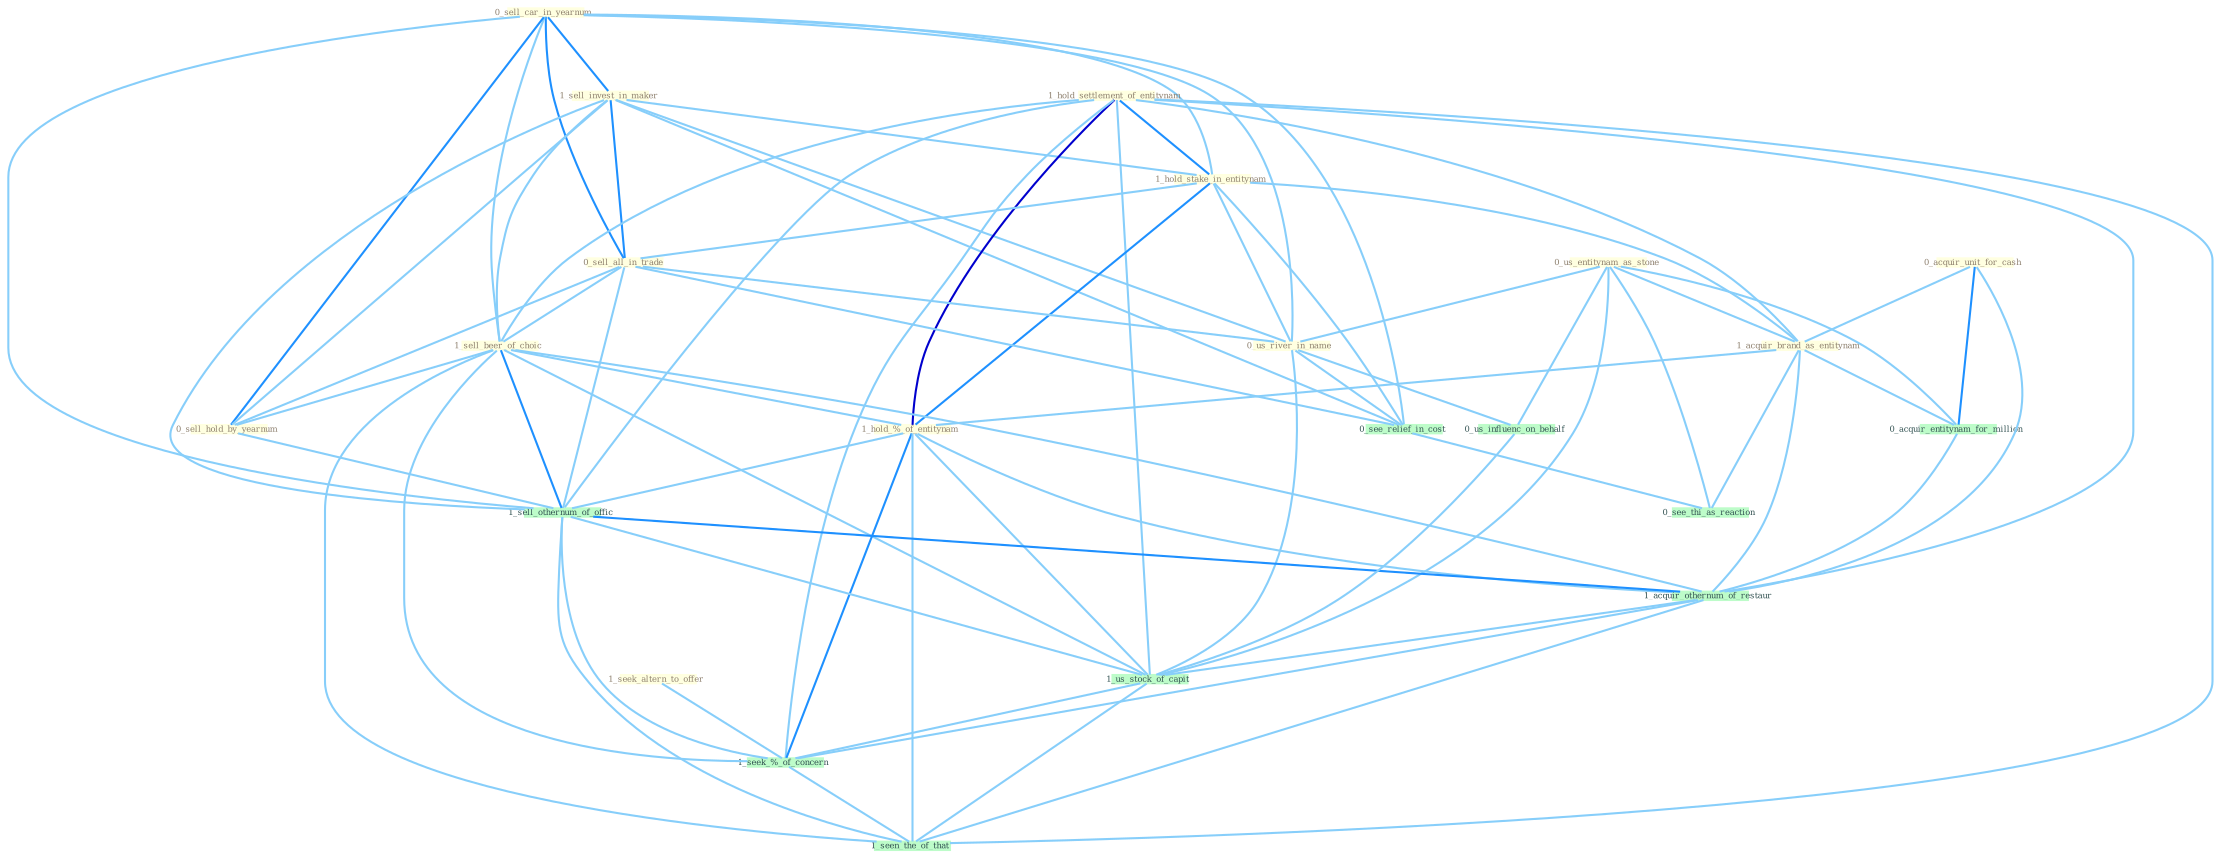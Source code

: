 Graph G{ 
    node
    [shape=polygon,style=filled,width=.5,height=.06,color="#BDFCC9",fixedsize=true,fontsize=4,
    fontcolor="#2f4f4f"];
    {node
    [color="#ffffe0", fontcolor="#8b7d6b"] "0_sell_car_in_yearnum " "1_sell_invest_in_maker " "0_us_entitynam_as_stone " "1_hold_settlement_of_entitynam " "1_seek_altern_to_offer " "1_hold_stake_in_entitynam " "0_acquir_unit_for_cash " "0_sell_all_in_trade " "1_sell_beer_of_choic " "0_us_river_in_name " "1_acquir_brand_as_entitynam " "0_sell_hold_by_yearnum " "1_hold_%_of_entitynam "}
{node [color="#fff0f5", fontcolor="#b22222"]}
edge [color="#B0E2FF"];

	"0_sell_car_in_yearnum " -- "1_sell_invest_in_maker " [w="2", color="#1e90ff" , len=0.8];
	"0_sell_car_in_yearnum " -- "1_hold_stake_in_entitynam " [w="1", color="#87cefa" ];
	"0_sell_car_in_yearnum " -- "0_sell_all_in_trade " [w="2", color="#1e90ff" , len=0.8];
	"0_sell_car_in_yearnum " -- "1_sell_beer_of_choic " [w="1", color="#87cefa" ];
	"0_sell_car_in_yearnum " -- "0_us_river_in_name " [w="1", color="#87cefa" ];
	"0_sell_car_in_yearnum " -- "0_sell_hold_by_yearnum " [w="2", color="#1e90ff" , len=0.8];
	"0_sell_car_in_yearnum " -- "1_sell_othernum_of_offic " [w="1", color="#87cefa" ];
	"0_sell_car_in_yearnum " -- "0_see_relief_in_cost " [w="1", color="#87cefa" ];
	"1_sell_invest_in_maker " -- "1_hold_stake_in_entitynam " [w="1", color="#87cefa" ];
	"1_sell_invest_in_maker " -- "0_sell_all_in_trade " [w="2", color="#1e90ff" , len=0.8];
	"1_sell_invest_in_maker " -- "1_sell_beer_of_choic " [w="1", color="#87cefa" ];
	"1_sell_invest_in_maker " -- "0_us_river_in_name " [w="1", color="#87cefa" ];
	"1_sell_invest_in_maker " -- "0_sell_hold_by_yearnum " [w="1", color="#87cefa" ];
	"1_sell_invest_in_maker " -- "1_sell_othernum_of_offic " [w="1", color="#87cefa" ];
	"1_sell_invest_in_maker " -- "0_see_relief_in_cost " [w="1", color="#87cefa" ];
	"0_us_entitynam_as_stone " -- "0_us_river_in_name " [w="1", color="#87cefa" ];
	"0_us_entitynam_as_stone " -- "1_acquir_brand_as_entitynam " [w="1", color="#87cefa" ];
	"0_us_entitynam_as_stone " -- "0_acquir_entitynam_for_million " [w="1", color="#87cefa" ];
	"0_us_entitynam_as_stone " -- "0_us_influenc_on_behalf " [w="1", color="#87cefa" ];
	"0_us_entitynam_as_stone " -- "0_see_thi_as_reaction " [w="1", color="#87cefa" ];
	"0_us_entitynam_as_stone " -- "1_us_stock_of_capit " [w="1", color="#87cefa" ];
	"1_hold_settlement_of_entitynam " -- "1_hold_stake_in_entitynam " [w="2", color="#1e90ff" , len=0.8];
	"1_hold_settlement_of_entitynam " -- "1_sell_beer_of_choic " [w="1", color="#87cefa" ];
	"1_hold_settlement_of_entitynam " -- "1_acquir_brand_as_entitynam " [w="1", color="#87cefa" ];
	"1_hold_settlement_of_entitynam " -- "1_hold_%_of_entitynam " [w="3", color="#0000cd" , len=0.6];
	"1_hold_settlement_of_entitynam " -- "1_sell_othernum_of_offic " [w="1", color="#87cefa" ];
	"1_hold_settlement_of_entitynam " -- "1_acquir_othernum_of_restaur " [w="1", color="#87cefa" ];
	"1_hold_settlement_of_entitynam " -- "1_us_stock_of_capit " [w="1", color="#87cefa" ];
	"1_hold_settlement_of_entitynam " -- "1_seek_%_of_concern " [w="1", color="#87cefa" ];
	"1_hold_settlement_of_entitynam " -- "1_seen_the_of_that " [w="1", color="#87cefa" ];
	"1_seek_altern_to_offer " -- "1_seek_%_of_concern " [w="1", color="#87cefa" ];
	"1_hold_stake_in_entitynam " -- "0_sell_all_in_trade " [w="1", color="#87cefa" ];
	"1_hold_stake_in_entitynam " -- "0_us_river_in_name " [w="1", color="#87cefa" ];
	"1_hold_stake_in_entitynam " -- "1_acquir_brand_as_entitynam " [w="1", color="#87cefa" ];
	"1_hold_stake_in_entitynam " -- "1_hold_%_of_entitynam " [w="2", color="#1e90ff" , len=0.8];
	"1_hold_stake_in_entitynam " -- "0_see_relief_in_cost " [w="1", color="#87cefa" ];
	"0_acquir_unit_for_cash " -- "1_acquir_brand_as_entitynam " [w="1", color="#87cefa" ];
	"0_acquir_unit_for_cash " -- "0_acquir_entitynam_for_million " [w="2", color="#1e90ff" , len=0.8];
	"0_acquir_unit_for_cash " -- "1_acquir_othernum_of_restaur " [w="1", color="#87cefa" ];
	"0_sell_all_in_trade " -- "1_sell_beer_of_choic " [w="1", color="#87cefa" ];
	"0_sell_all_in_trade " -- "0_us_river_in_name " [w="1", color="#87cefa" ];
	"0_sell_all_in_trade " -- "0_sell_hold_by_yearnum " [w="1", color="#87cefa" ];
	"0_sell_all_in_trade " -- "1_sell_othernum_of_offic " [w="1", color="#87cefa" ];
	"0_sell_all_in_trade " -- "0_see_relief_in_cost " [w="1", color="#87cefa" ];
	"1_sell_beer_of_choic " -- "0_sell_hold_by_yearnum " [w="1", color="#87cefa" ];
	"1_sell_beer_of_choic " -- "1_hold_%_of_entitynam " [w="1", color="#87cefa" ];
	"1_sell_beer_of_choic " -- "1_sell_othernum_of_offic " [w="2", color="#1e90ff" , len=0.8];
	"1_sell_beer_of_choic " -- "1_acquir_othernum_of_restaur " [w="1", color="#87cefa" ];
	"1_sell_beer_of_choic " -- "1_us_stock_of_capit " [w="1", color="#87cefa" ];
	"1_sell_beer_of_choic " -- "1_seek_%_of_concern " [w="1", color="#87cefa" ];
	"1_sell_beer_of_choic " -- "1_seen_the_of_that " [w="1", color="#87cefa" ];
	"0_us_river_in_name " -- "0_us_influenc_on_behalf " [w="1", color="#87cefa" ];
	"0_us_river_in_name " -- "0_see_relief_in_cost " [w="1", color="#87cefa" ];
	"0_us_river_in_name " -- "1_us_stock_of_capit " [w="1", color="#87cefa" ];
	"1_acquir_brand_as_entitynam " -- "1_hold_%_of_entitynam " [w="1", color="#87cefa" ];
	"1_acquir_brand_as_entitynam " -- "0_acquir_entitynam_for_million " [w="1", color="#87cefa" ];
	"1_acquir_brand_as_entitynam " -- "0_see_thi_as_reaction " [w="1", color="#87cefa" ];
	"1_acquir_brand_as_entitynam " -- "1_acquir_othernum_of_restaur " [w="1", color="#87cefa" ];
	"0_sell_hold_by_yearnum " -- "1_sell_othernum_of_offic " [w="1", color="#87cefa" ];
	"1_hold_%_of_entitynam " -- "1_sell_othernum_of_offic " [w="1", color="#87cefa" ];
	"1_hold_%_of_entitynam " -- "1_acquir_othernum_of_restaur " [w="1", color="#87cefa" ];
	"1_hold_%_of_entitynam " -- "1_us_stock_of_capit " [w="1", color="#87cefa" ];
	"1_hold_%_of_entitynam " -- "1_seek_%_of_concern " [w="2", color="#1e90ff" , len=0.8];
	"1_hold_%_of_entitynam " -- "1_seen_the_of_that " [w="1", color="#87cefa" ];
	"0_acquir_entitynam_for_million " -- "1_acquir_othernum_of_restaur " [w="1", color="#87cefa" ];
	"1_sell_othernum_of_offic " -- "1_acquir_othernum_of_restaur " [w="2", color="#1e90ff" , len=0.8];
	"1_sell_othernum_of_offic " -- "1_us_stock_of_capit " [w="1", color="#87cefa" ];
	"1_sell_othernum_of_offic " -- "1_seek_%_of_concern " [w="1", color="#87cefa" ];
	"1_sell_othernum_of_offic " -- "1_seen_the_of_that " [w="1", color="#87cefa" ];
	"0_us_influenc_on_behalf " -- "1_us_stock_of_capit " [w="1", color="#87cefa" ];
	"0_see_relief_in_cost " -- "0_see_thi_as_reaction " [w="1", color="#87cefa" ];
	"1_acquir_othernum_of_restaur " -- "1_us_stock_of_capit " [w="1", color="#87cefa" ];
	"1_acquir_othernum_of_restaur " -- "1_seek_%_of_concern " [w="1", color="#87cefa" ];
	"1_acquir_othernum_of_restaur " -- "1_seen_the_of_that " [w="1", color="#87cefa" ];
	"1_us_stock_of_capit " -- "1_seek_%_of_concern " [w="1", color="#87cefa" ];
	"1_us_stock_of_capit " -- "1_seen_the_of_that " [w="1", color="#87cefa" ];
	"1_seek_%_of_concern " -- "1_seen_the_of_that " [w="1", color="#87cefa" ];
}